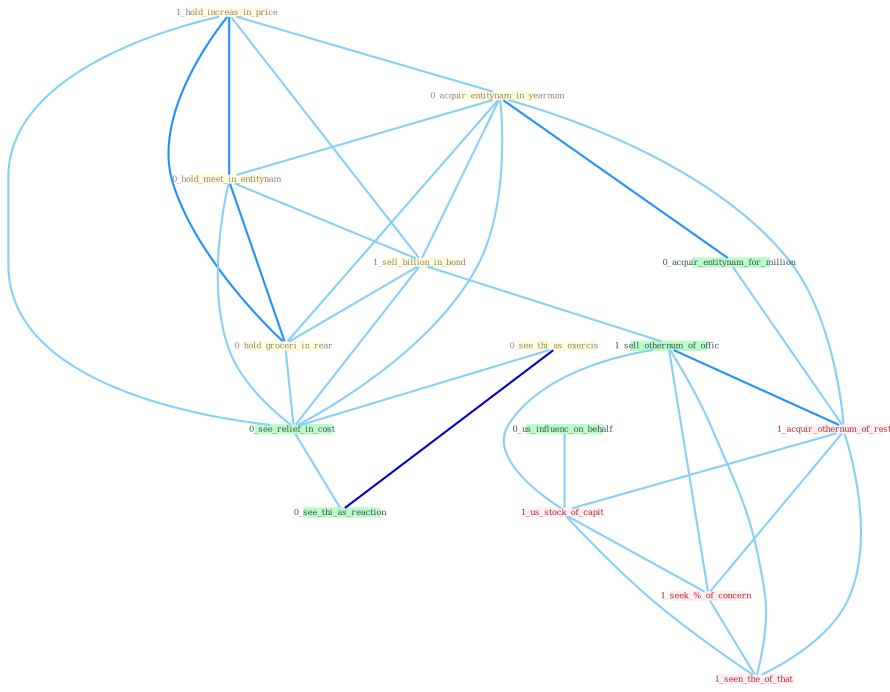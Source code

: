 Graph G{ 
    node
    [shape=polygon,style=filled,width=.5,height=.06,color="#BDFCC9",fixedsize=true,fontsize=4,
    fontcolor="#2f4f4f"];
    {node
    [color="#ffffe0", fontcolor="#8b7d6b"] "1_hold_increas_in_price " "0_acquir_entitynam_in_yearnum " "0_hold_meet_in_entitynam " "0_see_thi_as_exercis " "1_sell_billion_in_bond " "0_hold_groceri_in_rear "}
{node [color="#fff0f5", fontcolor="#b22222"] "1_acquir_othernum_of_restaur " "1_us_stock_of_capit " "1_seek_%_of_concern " "1_seen_the_of_that "}
edge [color="#B0E2FF"];

	"1_hold_increas_in_price " -- "0_acquir_entitynam_in_yearnum " [w="1", color="#87cefa" ];
	"1_hold_increas_in_price " -- "0_hold_meet_in_entitynam " [w="2", color="#1e90ff" , len=0.8];
	"1_hold_increas_in_price " -- "1_sell_billion_in_bond " [w="1", color="#87cefa" ];
	"1_hold_increas_in_price " -- "0_hold_groceri_in_rear " [w="2", color="#1e90ff" , len=0.8];
	"1_hold_increas_in_price " -- "0_see_relief_in_cost " [w="1", color="#87cefa" ];
	"0_acquir_entitynam_in_yearnum " -- "0_hold_meet_in_entitynam " [w="1", color="#87cefa" ];
	"0_acquir_entitynam_in_yearnum " -- "1_sell_billion_in_bond " [w="1", color="#87cefa" ];
	"0_acquir_entitynam_in_yearnum " -- "0_hold_groceri_in_rear " [w="1", color="#87cefa" ];
	"0_acquir_entitynam_in_yearnum " -- "0_acquir_entitynam_for_million " [w="2", color="#1e90ff" , len=0.8];
	"0_acquir_entitynam_in_yearnum " -- "0_see_relief_in_cost " [w="1", color="#87cefa" ];
	"0_acquir_entitynam_in_yearnum " -- "1_acquir_othernum_of_restaur " [w="1", color="#87cefa" ];
	"0_hold_meet_in_entitynam " -- "1_sell_billion_in_bond " [w="1", color="#87cefa" ];
	"0_hold_meet_in_entitynam " -- "0_hold_groceri_in_rear " [w="2", color="#1e90ff" , len=0.8];
	"0_hold_meet_in_entitynam " -- "0_see_relief_in_cost " [w="1", color="#87cefa" ];
	"0_see_thi_as_exercis " -- "0_see_relief_in_cost " [w="1", color="#87cefa" ];
	"0_see_thi_as_exercis " -- "0_see_thi_as_reaction " [w="3", color="#0000cd" , len=0.6];
	"1_sell_billion_in_bond " -- "0_hold_groceri_in_rear " [w="1", color="#87cefa" ];
	"1_sell_billion_in_bond " -- "1_sell_othernum_of_offic " [w="1", color="#87cefa" ];
	"1_sell_billion_in_bond " -- "0_see_relief_in_cost " [w="1", color="#87cefa" ];
	"0_hold_groceri_in_rear " -- "0_see_relief_in_cost " [w="1", color="#87cefa" ];
	"0_acquir_entitynam_for_million " -- "1_acquir_othernum_of_restaur " [w="1", color="#87cefa" ];
	"1_sell_othernum_of_offic " -- "1_acquir_othernum_of_restaur " [w="2", color="#1e90ff" , len=0.8];
	"1_sell_othernum_of_offic " -- "1_us_stock_of_capit " [w="1", color="#87cefa" ];
	"1_sell_othernum_of_offic " -- "1_seek_%_of_concern " [w="1", color="#87cefa" ];
	"1_sell_othernum_of_offic " -- "1_seen_the_of_that " [w="1", color="#87cefa" ];
	"0_us_influenc_on_behalf " -- "1_us_stock_of_capit " [w="1", color="#87cefa" ];
	"0_see_relief_in_cost " -- "0_see_thi_as_reaction " [w="1", color="#87cefa" ];
	"1_acquir_othernum_of_restaur " -- "1_us_stock_of_capit " [w="1", color="#87cefa" ];
	"1_acquir_othernum_of_restaur " -- "1_seek_%_of_concern " [w="1", color="#87cefa" ];
	"1_acquir_othernum_of_restaur " -- "1_seen_the_of_that " [w="1", color="#87cefa" ];
	"1_us_stock_of_capit " -- "1_seek_%_of_concern " [w="1", color="#87cefa" ];
	"1_us_stock_of_capit " -- "1_seen_the_of_that " [w="1", color="#87cefa" ];
	"1_seek_%_of_concern " -- "1_seen_the_of_that " [w="1", color="#87cefa" ];
}